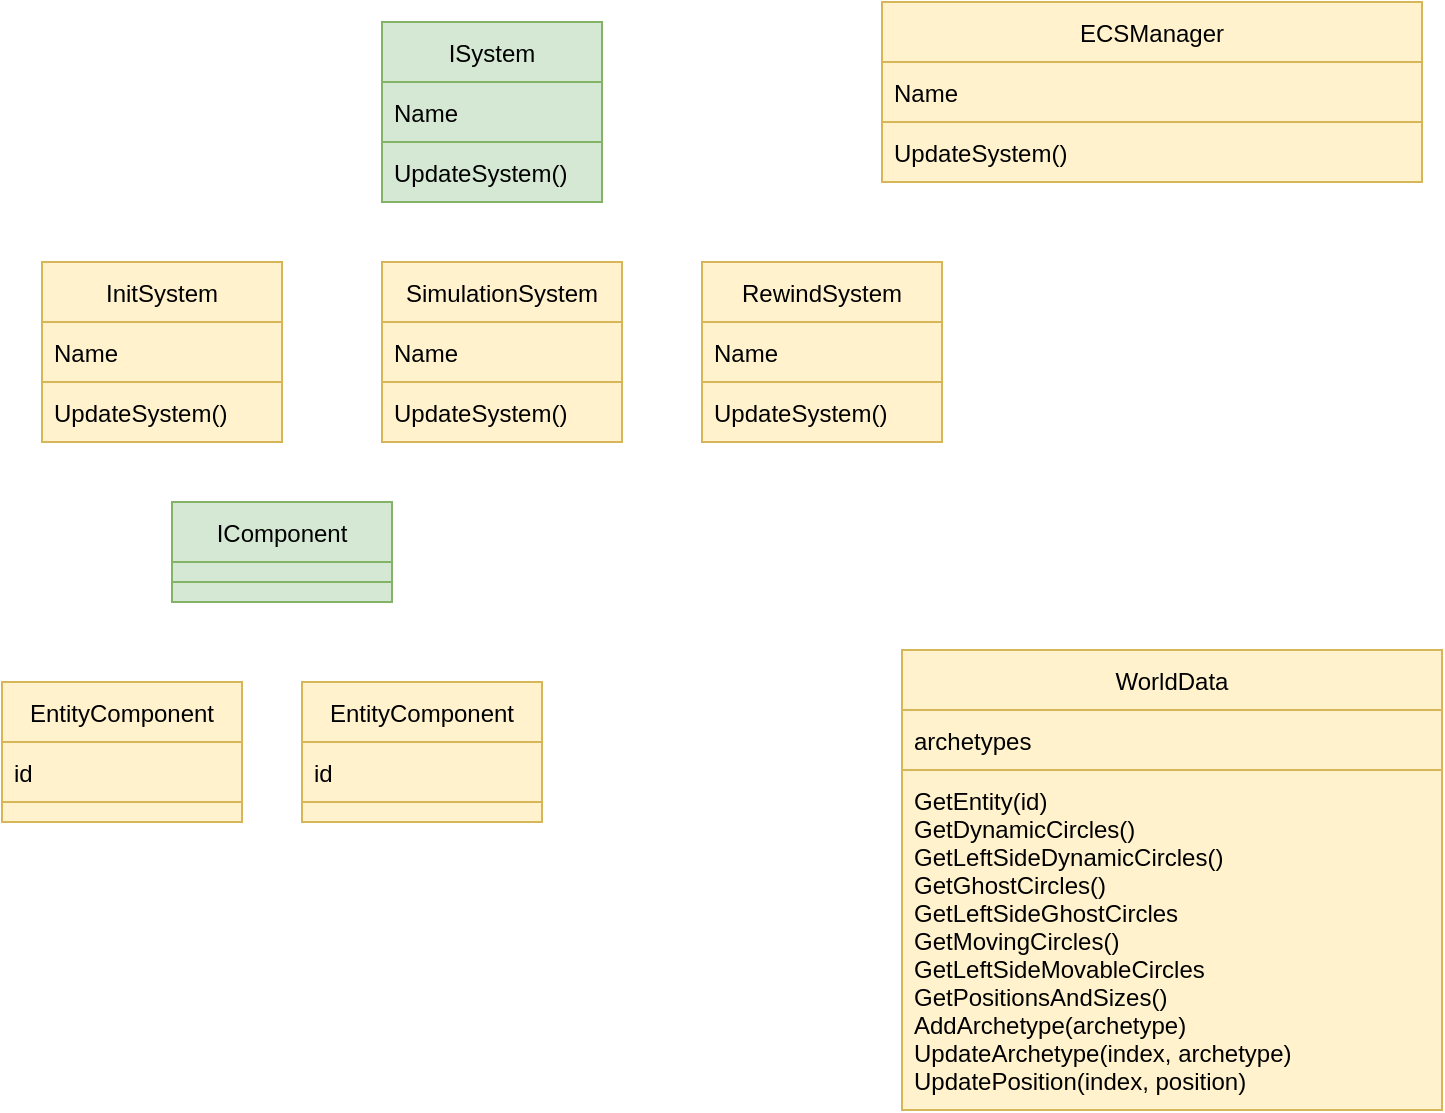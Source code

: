 <mxfile version="16.5.6" type="github">
  <diagram id="EpTohllSlvy0A7Q0AJ4Q" name="Page-1">
    <mxGraphModel dx="994" dy="912" grid="1" gridSize="10" guides="1" tooltips="1" connect="1" arrows="1" fold="1" page="1" pageScale="1" pageWidth="827" pageHeight="1169" math="0" shadow="0">
      <root>
        <mxCell id="0" />
        <mxCell id="1" parent="0" />
        <mxCell id="oMaaJjmdquRnmxGJ-2f0-1" value="InitSystem" style="swimlane;fontStyle=0;childLayout=stackLayout;horizontal=1;startSize=30;horizontalStack=0;resizeParent=1;resizeParentMax=0;resizeLast=0;collapsible=1;marginBottom=0;fillColor=#fff2cc;strokeColor=#d6b656;" vertex="1" parent="1">
          <mxGeometry x="30" y="160" width="120" height="90" as="geometry" />
        </mxCell>
        <mxCell id="oMaaJjmdquRnmxGJ-2f0-2" value="Name" style="text;strokeColor=#d6b656;fillColor=#fff2cc;align=left;verticalAlign=middle;spacingLeft=4;spacingRight=4;overflow=hidden;points=[[0,0.5],[1,0.5]];portConstraint=eastwest;rotatable=0;" vertex="1" parent="oMaaJjmdquRnmxGJ-2f0-1">
          <mxGeometry y="30" width="120" height="30" as="geometry" />
        </mxCell>
        <mxCell id="oMaaJjmdquRnmxGJ-2f0-3" value="UpdateSystem()" style="text;strokeColor=#d6b656;fillColor=#fff2cc;align=left;verticalAlign=middle;spacingLeft=4;spacingRight=4;overflow=hidden;points=[[0,0.5],[1,0.5]];portConstraint=eastwest;rotatable=0;" vertex="1" parent="oMaaJjmdquRnmxGJ-2f0-1">
          <mxGeometry y="60" width="120" height="30" as="geometry" />
        </mxCell>
        <mxCell id="oMaaJjmdquRnmxGJ-2f0-5" value="ISystem" style="swimlane;fontStyle=0;childLayout=stackLayout;horizontal=1;startSize=30;horizontalStack=0;resizeParent=1;resizeParentMax=0;resizeLast=0;collapsible=1;marginBottom=0;fillColor=#d5e8d4;strokeColor=#82b366;" vertex="1" parent="1">
          <mxGeometry x="200" y="40" width="110" height="90" as="geometry" />
        </mxCell>
        <mxCell id="oMaaJjmdquRnmxGJ-2f0-6" value="Name" style="text;strokeColor=#82b366;fillColor=#d5e8d4;align=left;verticalAlign=middle;spacingLeft=4;spacingRight=4;overflow=hidden;points=[[0,0.5],[1,0.5]];portConstraint=eastwest;rotatable=0;" vertex="1" parent="oMaaJjmdquRnmxGJ-2f0-5">
          <mxGeometry y="30" width="110" height="30" as="geometry" />
        </mxCell>
        <mxCell id="oMaaJjmdquRnmxGJ-2f0-7" value="UpdateSystem()" style="text;strokeColor=#82b366;fillColor=#d5e8d4;align=left;verticalAlign=middle;spacingLeft=4;spacingRight=4;overflow=hidden;points=[[0,0.5],[1,0.5]];portConstraint=eastwest;rotatable=0;" vertex="1" parent="oMaaJjmdquRnmxGJ-2f0-5">
          <mxGeometry y="60" width="110" height="30" as="geometry" />
        </mxCell>
        <mxCell id="oMaaJjmdquRnmxGJ-2f0-9" value="SimulationSystem" style="swimlane;fontStyle=0;childLayout=stackLayout;horizontal=1;startSize=30;horizontalStack=0;resizeParent=1;resizeParentMax=0;resizeLast=0;collapsible=1;marginBottom=0;fillColor=#fff2cc;strokeColor=#d6b656;" vertex="1" parent="1">
          <mxGeometry x="200" y="160" width="120" height="90" as="geometry" />
        </mxCell>
        <mxCell id="oMaaJjmdquRnmxGJ-2f0-10" value="Name" style="text;strokeColor=#d6b656;fillColor=#fff2cc;align=left;verticalAlign=middle;spacingLeft=4;spacingRight=4;overflow=hidden;points=[[0,0.5],[1,0.5]];portConstraint=eastwest;rotatable=0;" vertex="1" parent="oMaaJjmdquRnmxGJ-2f0-9">
          <mxGeometry y="30" width="120" height="30" as="geometry" />
        </mxCell>
        <mxCell id="oMaaJjmdquRnmxGJ-2f0-11" value="UpdateSystem()" style="text;strokeColor=#d6b656;fillColor=#fff2cc;align=left;verticalAlign=middle;spacingLeft=4;spacingRight=4;overflow=hidden;points=[[0,0.5],[1,0.5]];portConstraint=eastwest;rotatable=0;" vertex="1" parent="oMaaJjmdquRnmxGJ-2f0-9">
          <mxGeometry y="60" width="120" height="30" as="geometry" />
        </mxCell>
        <mxCell id="oMaaJjmdquRnmxGJ-2f0-12" value="RewindSystem" style="swimlane;fontStyle=0;childLayout=stackLayout;horizontal=1;startSize=30;horizontalStack=0;resizeParent=1;resizeParentMax=0;resizeLast=0;collapsible=1;marginBottom=0;fillColor=#fff2cc;strokeColor=#d6b656;" vertex="1" parent="1">
          <mxGeometry x="360" y="160" width="120" height="90" as="geometry" />
        </mxCell>
        <mxCell id="oMaaJjmdquRnmxGJ-2f0-13" value="Name" style="text;strokeColor=#d6b656;fillColor=#fff2cc;align=left;verticalAlign=middle;spacingLeft=4;spacingRight=4;overflow=hidden;points=[[0,0.5],[1,0.5]];portConstraint=eastwest;rotatable=0;" vertex="1" parent="oMaaJjmdquRnmxGJ-2f0-12">
          <mxGeometry y="30" width="120" height="30" as="geometry" />
        </mxCell>
        <mxCell id="oMaaJjmdquRnmxGJ-2f0-14" value="UpdateSystem()" style="text;strokeColor=#d6b656;fillColor=#fff2cc;align=left;verticalAlign=middle;spacingLeft=4;spacingRight=4;overflow=hidden;points=[[0,0.5],[1,0.5]];portConstraint=eastwest;rotatable=0;" vertex="1" parent="oMaaJjmdquRnmxGJ-2f0-12">
          <mxGeometry y="60" width="120" height="30" as="geometry" />
        </mxCell>
        <mxCell id="oMaaJjmdquRnmxGJ-2f0-15" value="ECSManager" style="swimlane;fontStyle=0;childLayout=stackLayout;horizontal=1;startSize=30;horizontalStack=0;resizeParent=1;resizeParentMax=0;resizeLast=0;collapsible=1;marginBottom=0;fillColor=#fff2cc;strokeColor=#d6b656;" vertex="1" parent="1">
          <mxGeometry x="450" y="30" width="270" height="90" as="geometry" />
        </mxCell>
        <mxCell id="oMaaJjmdquRnmxGJ-2f0-16" value="Name" style="text;strokeColor=#d6b656;fillColor=#fff2cc;align=left;verticalAlign=middle;spacingLeft=4;spacingRight=4;overflow=hidden;points=[[0,0.5],[1,0.5]];portConstraint=eastwest;rotatable=0;" vertex="1" parent="oMaaJjmdquRnmxGJ-2f0-15">
          <mxGeometry y="30" width="270" height="30" as="geometry" />
        </mxCell>
        <mxCell id="oMaaJjmdquRnmxGJ-2f0-17" value="UpdateSystem()" style="text;strokeColor=#d6b656;fillColor=#fff2cc;align=left;verticalAlign=middle;spacingLeft=4;spacingRight=4;overflow=hidden;points=[[0,0.5],[1,0.5]];portConstraint=eastwest;rotatable=0;" vertex="1" parent="oMaaJjmdquRnmxGJ-2f0-15">
          <mxGeometry y="60" width="270" height="30" as="geometry" />
        </mxCell>
        <mxCell id="oMaaJjmdquRnmxGJ-2f0-18" value="IComponent" style="swimlane;fontStyle=0;childLayout=stackLayout;horizontal=1;startSize=30;horizontalStack=0;resizeParent=1;resizeParentMax=0;resizeLast=0;collapsible=1;marginBottom=0;fillColor=#d5e8d4;strokeColor=#82b366;" vertex="1" parent="1">
          <mxGeometry x="95" y="280" width="110" height="50" as="geometry" />
        </mxCell>
        <mxCell id="oMaaJjmdquRnmxGJ-2f0-19" value="" style="text;strokeColor=#82b366;fillColor=#d5e8d4;align=left;verticalAlign=middle;spacingLeft=4;spacingRight=4;overflow=hidden;points=[[0,0.5],[1,0.5]];portConstraint=eastwest;rotatable=0;" vertex="1" parent="oMaaJjmdquRnmxGJ-2f0-18">
          <mxGeometry y="30" width="110" height="10" as="geometry" />
        </mxCell>
        <mxCell id="oMaaJjmdquRnmxGJ-2f0-20" value="" style="text;strokeColor=#82b366;fillColor=#d5e8d4;align=left;verticalAlign=middle;spacingLeft=4;spacingRight=4;overflow=hidden;points=[[0,0.5],[1,0.5]];portConstraint=eastwest;rotatable=0;" vertex="1" parent="oMaaJjmdquRnmxGJ-2f0-18">
          <mxGeometry y="40" width="110" height="10" as="geometry" />
        </mxCell>
        <mxCell id="oMaaJjmdquRnmxGJ-2f0-21" value="EntityComponent" style="swimlane;fontStyle=0;childLayout=stackLayout;horizontal=1;startSize=30;horizontalStack=0;resizeParent=1;resizeParentMax=0;resizeLast=0;collapsible=1;marginBottom=0;fillColor=#fff2cc;strokeColor=#d6b656;" vertex="1" parent="1">
          <mxGeometry x="10" y="370" width="120" height="70" as="geometry" />
        </mxCell>
        <mxCell id="oMaaJjmdquRnmxGJ-2f0-22" value="id" style="text;strokeColor=#d6b656;fillColor=#fff2cc;align=left;verticalAlign=middle;spacingLeft=4;spacingRight=4;overflow=hidden;points=[[0,0.5],[1,0.5]];portConstraint=eastwest;rotatable=0;" vertex="1" parent="oMaaJjmdquRnmxGJ-2f0-21">
          <mxGeometry y="30" width="120" height="30" as="geometry" />
        </mxCell>
        <mxCell id="oMaaJjmdquRnmxGJ-2f0-23" value="" style="text;strokeColor=#d6b656;fillColor=#fff2cc;align=left;verticalAlign=middle;spacingLeft=4;spacingRight=4;overflow=hidden;points=[[0,0.5],[1,0.5]];portConstraint=eastwest;rotatable=0;" vertex="1" parent="oMaaJjmdquRnmxGJ-2f0-21">
          <mxGeometry y="60" width="120" height="10" as="geometry" />
        </mxCell>
        <mxCell id="oMaaJjmdquRnmxGJ-2f0-24" value="EntityComponent" style="swimlane;fontStyle=0;childLayout=stackLayout;horizontal=1;startSize=30;horizontalStack=0;resizeParent=1;resizeParentMax=0;resizeLast=0;collapsible=1;marginBottom=0;fillColor=#fff2cc;strokeColor=#d6b656;" vertex="1" parent="1">
          <mxGeometry x="160" y="370" width="120" height="70" as="geometry" />
        </mxCell>
        <mxCell id="oMaaJjmdquRnmxGJ-2f0-25" value="id" style="text;strokeColor=#d6b656;fillColor=#fff2cc;align=left;verticalAlign=middle;spacingLeft=4;spacingRight=4;overflow=hidden;points=[[0,0.5],[1,0.5]];portConstraint=eastwest;rotatable=0;" vertex="1" parent="oMaaJjmdquRnmxGJ-2f0-24">
          <mxGeometry y="30" width="120" height="30" as="geometry" />
        </mxCell>
        <mxCell id="oMaaJjmdquRnmxGJ-2f0-26" value="" style="text;strokeColor=#d6b656;fillColor=#fff2cc;align=left;verticalAlign=middle;spacingLeft=4;spacingRight=4;overflow=hidden;points=[[0,0.5],[1,0.5]];portConstraint=eastwest;rotatable=0;" vertex="1" parent="oMaaJjmdquRnmxGJ-2f0-24">
          <mxGeometry y="60" width="120" height="10" as="geometry" />
        </mxCell>
        <mxCell id="oMaaJjmdquRnmxGJ-2f0-27" value="WorldData" style="swimlane;fontStyle=0;childLayout=stackLayout;horizontal=1;startSize=30;horizontalStack=0;resizeParent=1;resizeParentMax=0;resizeLast=0;collapsible=1;marginBottom=0;fillColor=#fff2cc;strokeColor=#d6b656;" vertex="1" parent="1">
          <mxGeometry x="460" y="354" width="270" height="230" as="geometry" />
        </mxCell>
        <mxCell id="oMaaJjmdquRnmxGJ-2f0-28" value="archetypes" style="text;strokeColor=#d6b656;fillColor=#fff2cc;align=left;verticalAlign=middle;spacingLeft=4;spacingRight=4;overflow=hidden;points=[[0,0.5],[1,0.5]];portConstraint=eastwest;rotatable=0;" vertex="1" parent="oMaaJjmdquRnmxGJ-2f0-27">
          <mxGeometry y="30" width="270" height="30" as="geometry" />
        </mxCell>
        <mxCell id="oMaaJjmdquRnmxGJ-2f0-29" value="GetEntity(id)&#xa;GetDynamicCircles()&#xa;GetLeftSideDynamicCircles()&#xa;GetGhostCircles()&#xa;GetLeftSideGhostCircles&#xa;GetMovingCircles()&#xa;GetLeftSideMovableCircles&#xa;GetPositionsAndSizes()&#xa;AddArchetype(archetype)&#xa;UpdateArchetype(index, archetype)&#xa;UpdatePosition(index, position)" style="text;strokeColor=#d6b656;fillColor=#fff2cc;align=left;verticalAlign=middle;spacingLeft=4;spacingRight=4;overflow=hidden;points=[[0,0.5],[1,0.5]];portConstraint=eastwest;rotatable=0;" vertex="1" parent="oMaaJjmdquRnmxGJ-2f0-27">
          <mxGeometry y="60" width="270" height="170" as="geometry" />
        </mxCell>
      </root>
    </mxGraphModel>
  </diagram>
</mxfile>
